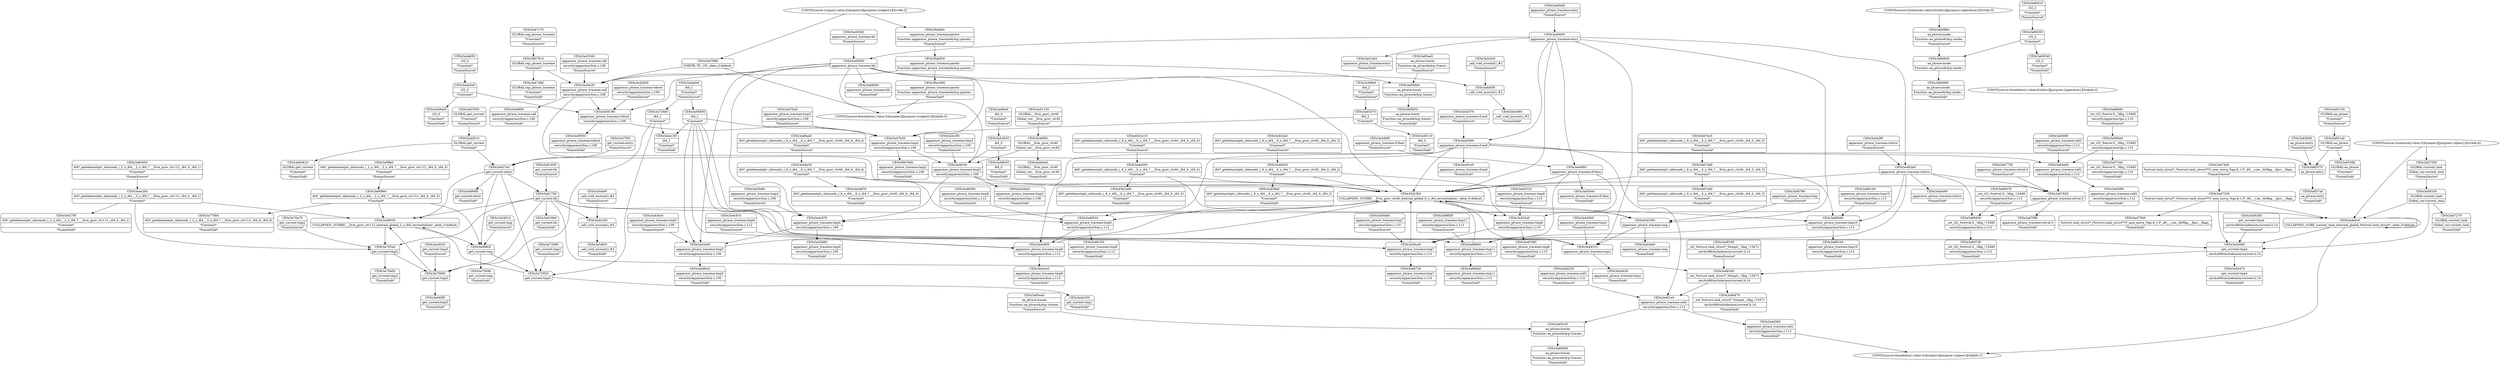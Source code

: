 digraph {
	CE0x3a47d80 [shape=record,shape=Mrecord,label="{CE0x3a47d80|GLOBAL:cap_ptrace_traceme|*Constant*|*SummSink*}"]
	CE0x3a66060 [shape=record,shape=Mrecord,label="{CE0x3a66060|aa_ptrace:tracee|Function::aa_ptrace&Arg::tracee::|*SummSink*}"]
	CE0x3a4a500 [shape=record,shape=Mrecord,label="{CE0x3a4a500|i64*_getelementptr_inbounds_(_6_x_i64_,_6_x_i64_*___llvm_gcov_ctr40,_i64_0,_i64_0)|*Constant*}"]
	CE0x3a70b60 [shape=record,shape=Mrecord,label="{CE0x3a70b60|get_current:tmp3}"]
	CE0x3a4c910 [shape=record,shape=Mrecord,label="{CE0x3a4c910|apparmor_ptrace_traceme:tmp9|security/apparmor/lsm.c,112|*SummSource*}"]
	CE0x3a47200 [shape=record,shape=Mrecord,label="{CE0x3a47200|GLOBAL:current_task|Global_var:current_task|*SummSource*}"]
	CE0x3a49550 [shape=record,shape=Mrecord,label="{CE0x3a49550|apparmor_ptrace_traceme:tobool|security/apparmor/lsm.c,109|*SummSink*}"]
	CE0x3a66840 [shape=record,shape=Mrecord,label="{CE0x3a66840|aa_ptrace:mode|Function::aa_ptrace&Arg::mode::}"]
	CE0x3a67750 [shape=record,shape=Mrecord,label="{CE0x3a67750|apparmor_ptrace_traceme:retval.0|*SummSource*}"]
	CE0x38b7910 [shape=record,shape=Mrecord,label="{CE0x38b7910|GLOBAL:cap_ptrace_traceme|*Constant*}"]
	CE0x3a4d250 [shape=record,shape=Mrecord,label="{CE0x3a4d250|apparmor_ptrace_traceme:call1|security/apparmor/lsm.c,112|*SummSource*}"]
	CE0x3a72840 [shape=record,shape=Mrecord,label="{CE0x3a72840|get_current:tmp|*SummSink*}"]
	CE0x3a4a0e0 [shape=record,shape=Mrecord,label="{CE0x3a4a0e0|i64_1|*Constant*|*SummSource*}"]
	CE0x3a47f50 [shape=record,shape=Mrecord,label="{CE0x3a47f50|get_current:entry|*SummSource*}"]
	CE0x3a49930 [shape=record,shape=Mrecord,label="{CE0x3a49930|COLLAPSED:_GCMRE___llvm_gcov_ctr112_internal_global_2_x_i64_zeroinitializer:_elem_0:default:}"]
	CE0x3a690a0 [shape=record,shape=Mrecord,label="{CE0x3a690a0|apparmor_ptrace_traceme:tmp11|security/apparmor/lsm.c,113|*SummSink*}"]
	CE0x39abfe0 [shape=record,shape=Mrecord,label="{CE0x39abfe0|apparmor_ptrace_traceme:parent|Function::apparmor_ptrace_traceme&Arg::parent::|*SummSource*}"]
	CE0x3a4a3f0 [shape=record,shape=Mrecord,label="{CE0x3a4a3f0|apparmor_ptrace_traceme:return|*SummSource*}"]
	CE0x3a3cc80 [shape=record,shape=Mrecord,label="{CE0x3a3cc80|apparmor_ptrace_traceme:tmp3|security/apparmor/lsm.c,109|*SummSource*}"]
	CE0x3a658b0 [shape=record,shape=Mrecord,label="{CE0x3a658b0|aa_ptrace:tracer|Function::aa_ptrace&Arg::tracer::}"]
	CE0x3a666e0 [shape=record,shape=Mrecord,label="{CE0x3a666e0|_ret_i32_%error.0,_!dbg_!15485|security/apparmor/ipc.c,110}"]
	CE0x3a441b0 [shape=record,shape=Mrecord,label="{CE0x3a441b0|_call_void_mcount()_#2}"]
	CE0x3a47270 [shape=record,shape=Mrecord,label="{CE0x3a47270|GLOBAL:current_task|Global_var:current_task|*SummSink*}"]
	CE0x3a432a0 [shape=record,shape=Mrecord,label="{CE0x3a432a0|i64*_getelementptr_inbounds_(_6_x_i64_,_6_x_i64_*___llvm_gcov_ctr40,_i64_0,_i64_3)|*Constant*|*SummSource*}"]
	CE0x3a48190 [shape=record,shape=Mrecord,label="{CE0x3a48190|_ret_%struct.task_struct*_%tmp4,_!dbg_!15471|./arch/x86/include/asm/current.h,14|*SummSource*}"]
	CE0x45d1f40 [shape=record,shape=Mrecord,label="{CE0x45d1f40|apparmor_ptrace_traceme:tmp}"]
	CE0x3a43c60 [shape=record,shape=Mrecord,label="{CE0x3a43c60|apparmor_ptrace_traceme:tmp5|security/apparmor/lsm.c,109}"]
	CE0x3a44870 [shape=record,shape=Mrecord,label="{CE0x3a44870|i64*_getelementptr_inbounds_(_6_x_i64_,_6_x_i64_*___llvm_gcov_ctr40,_i64_0,_i64_4)|*Constant*|*SummSink*}"]
	CE0x3a4a150 [shape=record,shape=Mrecord,label="{CE0x3a4a150|i64_1|*Constant*|*SummSink*}"]
	CE0x3a40ed0 [shape=record,shape=Mrecord,label="{CE0x3a40ed0|apparmor_ptrace_traceme:entry|*SummSource*}"]
	CE0x3a668b0 [shape=record,shape=Mrecord,label="{CE0x3a668b0|aa_ptrace:mode|Function::aa_ptrace&Arg::mode::|*SummSource*}"]
	CE0x3a705a0 [shape=record,shape=Mrecord,label="{CE0x3a705a0|get_current:tmp2}"]
	CE0x3a46020 [shape=record,shape=Mrecord,label="{CE0x3a46020|apparmor_ptrace_traceme:tmp8|security/apparmor/lsm.c,112}"]
	CE0x3a69960 [shape=record,shape=Mrecord,label="{CE0x3a69960|i64*_getelementptr_inbounds_(_2_x_i64_,_2_x_i64_*___llvm_gcov_ctr112,_i64_0,_i64_0)|*Constant*}"]
	CE0x3a68f30 [shape=record,shape=Mrecord,label="{CE0x3a68f30|apparmor_ptrace_traceme:tmp11|security/apparmor/lsm.c,113|*SummSource*}"]
	CE0x3a483d0 [shape=record,shape=Mrecord,label="{CE0x3a483d0|_ret_%struct.task_struct*_%tmp4,_!dbg_!15471|./arch/x86/include/asm/current.h,14}"]
	CE0x3a64fd0 [shape=record,shape=Mrecord,label="{CE0x3a64fd0|apparmor_ptrace_traceme:call2|security/apparmor/lsm.c,112|*SummSource*}"]
	CE0x38b76d0 [shape=record,shape=Mrecord,label="{CE0x38b76d0|apparmor_ptrace_traceme:tmp2|security/apparmor/lsm.c,109|*SummSink*}"]
	CE0x3a452a0 [shape=record,shape=Mrecord,label="{CE0x3a452a0|apparmor_ptrace_traceme:tmp6|security/apparmor/lsm.c,110}"]
	CE0x3a4cac0 [shape=record,shape=Mrecord,label="{CE0x3a4cac0|apparmor_ptrace_traceme:tmp9|security/apparmor/lsm.c,112|*SummSink*}"]
	CE0x3a48bc0 [shape=record,shape=Mrecord,label="{CE0x3a48bc0|apparmor_ptrace_traceme:tmp5|security/apparmor/lsm.c,109|*SummSink*}"]
	CE0x3a4a650 [shape=record,shape=Mrecord,label="{CE0x3a4a650|i32_0|*Constant*|*SummSource*}"]
	CE0x3a48fe0 [shape=record,shape=Mrecord,label="{CE0x3a48fe0|i64_2|*Constant*|*SummSource*}"]
	CE0x3a5ffa0 [shape=record,shape=Mrecord,label="{CE0x3a5ffa0|i64*_getelementptr_inbounds_(_2_x_i64_,_2_x_i64_*___llvm_gcov_ctr112,_i64_0,_i64_0)|*Constant*|*SummSource*}"]
	CE0x3a58830 [shape=record,shape=Mrecord,label="{CE0x3a58830|i64_1|*Constant*}"]
	CE0x45d1fb0 [shape=record,shape=Mrecord,label="{CE0x45d1fb0|COLLAPSED:_GCMRE___llvm_gcov_ctr40_internal_global_6_x_i64_zeroinitializer:_elem_0:default:}"]
	"CONST[source:2(external),value:2(dynamic)][purpose:{object}][SrcIdx:4]"
	CE0x3a44f60 [shape=record,shape=Mrecord,label="{CE0x3a44f60|apparmor_ptrace_traceme:if.then}"]
	CE0x3a54910 [shape=record,shape=Mrecord,label="{CE0x3a54910|get_current:tmp|*SummSource*}"]
	CE0x3a459a0 [shape=record,shape=Mrecord,label="{CE0x3a459a0|i64*_getelementptr_inbounds_(_6_x_i64_,_6_x_i64_*___llvm_gcov_ctr40,_i64_0,_i64_3)|*Constant*|*SummSink*}"]
	CE0x3a680d0 [shape=record,shape=Mrecord,label="{CE0x3a680d0|apparmor_ptrace_traceme:tmp10|security/apparmor/lsm.c,113}"]
	CE0x39ac080 [shape=record,shape=Mrecord,label="{CE0x39ac080|apparmor_ptrace_traceme:parent|Function::apparmor_ptrace_traceme&Arg::parent::|*SummSink*}"]
	CE0x3a3cbe0 [shape=record,shape=Mrecord,label="{CE0x3a3cbe0|apparmor_ptrace_traceme:tmp3|security/apparmor/lsm.c,109|*SummSink*}"]
	CE0x3a4a490 [shape=record,shape=Mrecord,label="{CE0x3a4a490|apparmor_ptrace_traceme:return|*SummSink*}"]
	CE0x3a474d0 [shape=record,shape=Mrecord,label="{CE0x3a474d0|%struct.task_struct*_(%struct.task_struct**)*_asm_movq_%gs:$_1:P_,$0_,_r,im,_dirflag_,_fpsr_,_flags_|*SummSource*}"]
	CE0x3a51150 [shape=record,shape=Mrecord,label="{CE0x3a51150|GLOBAL:__llvm_gcov_ctr40|Global_var:__llvm_gcov_ctr40|*SummSource*}"]
	CE0x3a44fd0 [shape=record,shape=Mrecord,label="{CE0x3a44fd0|apparmor_ptrace_traceme:if.then|*SummSource*}"]
	CE0x3a56190 [shape=record,shape=Mrecord,label="{CE0x3a56190|apparmor_ptrace_traceme:tobool|security/apparmor/lsm.c,109}"]
	CE0x3a42070 [shape=record,shape=Mrecord,label="{CE0x3a42070|apparmor_ptrace_traceme:if.end|*SummSource*}"]
	CE0x3a41dc0 [shape=record,shape=Mrecord,label="{CE0x3a41dc0|apparmor_ptrace_traceme:entry|*SummSink*}"]
	CE0x3a44de0 [shape=record,shape=Mrecord,label="{CE0x3a44de0|apparmor_ptrace_traceme:tmp|*SummSink*}"]
	CE0x45d1e10 [shape=record,shape=Mrecord,label="{CE0x45d1e10|i64*_getelementptr_inbounds_(_6_x_i64_,_6_x_i64_*___llvm_gcov_ctr40,_i64_0,_i64_0)|*Constant*|*SummSource*}"]
	CE0x3a42820 [shape=record,shape=Mrecord,label="{CE0x3a42820|i64_0|*Constant*}"]
	CE0x3a63610 [shape=record,shape=Mrecord,label="{CE0x3a63610|GLOBAL:get_current|*Constant*|*SummSink*}"]
	CE0x3a673a0 [shape=record,shape=Mrecord,label="{CE0x3a673a0|_ret_i32_%error.0,_!dbg_!15485|security/apparmor/ipc.c,110|*SummSink*}"]
	CE0x3a4ef30 [shape=record,shape=Mrecord,label="{CE0x3a4ef30|_call_void_mcount()_#2}"]
	CE0x3a778b0 [shape=record,shape=Mrecord,label="{CE0x3a778b0|i64*_getelementptr_inbounds_(_2_x_i64_,_2_x_i64_*___llvm_gcov_ctr112,_i64_0,_i64_0)|*Constant*|*SummSink*}"]
	CE0x3a62650 [shape=record,shape=Mrecord,label="{CE0x3a62650|i64*_getelementptr_inbounds_(_2_x_i64_,_2_x_i64_*___llvm_gcov_ctr112,_i64_0,_i64_1)|*Constant*|*SummSource*}"]
	CE0x3a5e060 [shape=record,shape=Mrecord,label="{CE0x3a5e060|get_current:tmp4|./arch/x86/include/asm/current.h,14}"]
	"CONST[source:1(input),value:2(dynamic)][purpose:{subject}][SrcIdx:2]"
	CE0x3a44020 [shape=record,shape=Mrecord,label="{CE0x3a44020|get_current:tmp3|*SummSource*}"]
	CE0x3a65c20 [shape=record,shape=Mrecord,label="{CE0x3a65c20|aa_ptrace:tracee|Function::aa_ptrace&Arg::tracee::}"]
	CE0x3a443b0 [shape=record,shape=Mrecord,label="{CE0x3a443b0|apparmor_ptrace_traceme:tmp1|*SummSource*}"]
	CE0x3a728b0 [shape=record,shape=Mrecord,label="{CE0x3a728b0|i64_1|*Constant*}"]
	CE0x3a49400 [shape=record,shape=Mrecord,label="{CE0x3a49400|apparmor_ptrace_traceme:bb|*SummSink*}"]
	CE0x3a403d0 [shape=record,shape=Mrecord,label="{CE0x3a403d0|apparmor_ptrace_traceme:bb|*SummSource*}"]
	CE0x3a4e2b0 [shape=record,shape=Mrecord,label="{CE0x3a4e2b0|i64*_getelementptr_inbounds_(_2_x_i64_,_2_x_i64_*___llvm_gcov_ctr112,_i64_0,_i64_1)|*Constant*}"]
	CE0x3a5dfc0 [shape=record,shape=Mrecord,label="{CE0x3a5dfc0|_call_void_mcount()_#2|*SummSink*}"]
	CE0x3a58790 [shape=record,shape=Mrecord,label="{CE0x3a58790|apparmor_ptrace_traceme:tmp|*SummSource*}"]
	CE0x3a678f0 [shape=record,shape=Mrecord,label="{CE0x3a678f0|apparmor_ptrace_traceme:retval.0|*SummSink*}"]
	CE0x3a66540 [shape=record,shape=Mrecord,label="{CE0x3a66540|i32_2|*Constant*|*SummSink*}"]
	CE0x3a4a5e0 [shape=record,shape=Mrecord,label="{CE0x3a4a5e0|i32_0|*Constant*}"]
	CE0x3a46ee0 [shape=record,shape=Mrecord,label="{CE0x3a46ee0|GLOBAL:__llvm_gcov_ctr40|Global_var:__llvm_gcov_ctr40|*SummSink*}"]
	CE0x3a64eb0 [shape=record,shape=Mrecord,label="{CE0x3a64eb0|apparmor_ptrace_traceme:call2|security/apparmor/lsm.c,112}"]
	CE0x3a66200 [shape=record,shape=Mrecord,label="{CE0x3a66200|i32_2|*Constant*}"]
	CE0x3a3de30 [shape=record,shape=Mrecord,label="{CE0x3a3de30|apparmor_ptrace_traceme:call|security/apparmor/lsm.c,108}"]
	CE0x3a61700 [shape=record,shape=Mrecord,label="{CE0x3a61700|get_current:bb}"]
	CE0x3a42960 [shape=record,shape=Mrecord,label="{CE0x3a42960|apparmor_ptrace_traceme:tmp4|security/apparmor/lsm.c,109|*SummSink*}"]
	CE0x3a4e350 [shape=record,shape=Mrecord,label="{CE0x3a4e350|get_current:tmp1|*SummSink*}"]
	CE0x3a67bc0 [shape=record,shape=Mrecord,label="{CE0x3a67bc0|i64*_getelementptr_inbounds_(_6_x_i64_,_6_x_i64_*___llvm_gcov_ctr40,_i64_0,_i64_5)|*Constant*|*SummSource*}"]
	"CONST[source:0(mediator),value:0(static)][purpose:{operation}][SnkIdx:2]"
	CE0x3a69470 [shape=record,shape=Mrecord,label="{CE0x3a69470|_ret_i32_%retval.0,_!dbg_!15480|security/apparmor/lsm.c,113|*SummSource*}"]
	CE0x3a49110 [shape=record,shape=Mrecord,label="{CE0x3a49110|i64_2|*Constant*|*SummSink*}"]
	"CONST[source:0(mediator),value:2(dynamic)][purpose:{object}][SnkIdx:1]"
	CE0x3a48720 [shape=record,shape=Mrecord,label="{CE0x3a48720|apparmor_ptrace_traceme:tmp7|security/apparmor/lsm.c,110|*SummSink*}"]
	CE0x3a65b50 [shape=record,shape=Mrecord,label="{CE0x3a65b50|aa_ptrace:tracer|Function::aa_ptrace&Arg::tracer::|*SummSink*}"]
	CE0x3a68660 [shape=record,shape=Mrecord,label="{CE0x3a68660|apparmor_ptrace_traceme:tmp11|security/apparmor/lsm.c,113}"]
	CE0x3a40e00 [shape=record,shape=Mrecord,label="{CE0x3a40e00|apparmor_ptrace_traceme:entry}"]
	CE0x3a46f50 [shape=record,shape=Mrecord,label="{CE0x3a46f50|GLOBAL:__llvm_gcov_ctr40|Global_var:__llvm_gcov_ctr40}"]
	CE0x3a56530 [shape=record,shape=Mrecord,label="{CE0x3a56530|GLOBAL:current_task|Global_var:current_task}"]
	CE0x3a491e0 [shape=record,shape=Mrecord,label="{CE0x3a491e0|apparmor_ptrace_traceme:if.end|*SummSink*}"]
	CE0x3a69400 [shape=record,shape=Mrecord,label="{CE0x3a69400|_ret_i32_%retval.0,_!dbg_!15480|security/apparmor/lsm.c,113}"]
	CE0x3a697d0 [shape=record,shape=Mrecord,label="{CE0x3a697d0|_ret_i32_%retval.0,_!dbg_!15480|security/apparmor/lsm.c,113|*SummSink*}"]
	CE0x3a43480 [shape=record,shape=Mrecord,label="{CE0x3a43480|_call_void_mcount()_#2|*SummSink*}"]
	CE0x3a440f0 [shape=record,shape=Mrecord,label="{CE0x3a440f0|get_current:tmp3|*SummSink*}"]
	CE0x3a45310 [shape=record,shape=Mrecord,label="{CE0x3a45310|apparmor_ptrace_traceme:tmp6|security/apparmor/lsm.c,110|*SummSource*}"]
	CE0x3a64f60 [shape=record,shape=Mrecord,label="{CE0x3a64f60|apparmor_ptrace_traceme:call2|security/apparmor/lsm.c,112|*SummSink*}"]
	CE0x3a47880 [shape=record,shape=Mrecord,label="{CE0x3a47880|VOIDTB_TE:_CE:_elem_0:default:}"]
	CE0x3a657a0 [shape=record,shape=Mrecord,label="{CE0x3a657a0|aa_ptrace:entry|*SummSink*}"]
	CE0x3a674d0 [shape=record,shape=Mrecord,label="{CE0x3a674d0|i64*_getelementptr_inbounds_(_6_x_i64_,_6_x_i64_*___llvm_gcov_ctr40,_i64_0,_i64_5)|*Constant*}"]
	CE0x3a681b0 [shape=record,shape=Mrecord,label="{CE0x3a681b0|apparmor_ptrace_traceme:tmp10|security/apparmor/lsm.c,113|*SummSink*}"]
	CE0x3a46100 [shape=record,shape=Mrecord,label="{CE0x3a46100|apparmor_ptrace_traceme:tmp8|security/apparmor/lsm.c,112|*SummSink*}"]
	CE0x3a49390 [shape=record,shape=Mrecord,label="{CE0x3a49390|apparmor_ptrace_traceme:bb}"]
	CE0x3a653d0 [shape=record,shape=Mrecord,label="{CE0x3a653d0|GLOBAL:aa_ptrace|*Constant*|*SummSink*}"]
	CE0x3a67620 [shape=record,shape=Mrecord,label="{CE0x3a67620|apparmor_ptrace_traceme:retval.0}"]
	CE0x3a48d30 [shape=record,shape=Mrecord,label="{CE0x3a48d30|i64*_getelementptr_inbounds_(_6_x_i64_,_6_x_i64_*___llvm_gcov_ctr40,_i64_0,_i64_3)|*Constant*}"]
	CE0x3a46090 [shape=record,shape=Mrecord,label="{CE0x3a46090|apparmor_ptrace_traceme:tmp8|security/apparmor/lsm.c,112|*SummSource*}"]
	CE0x3a66b80 [shape=record,shape=Mrecord,label="{CE0x3a66b80|_ret_i32_%error.0,_!dbg_!15485|security/apparmor/ipc.c,110|*SummSource*}"]
	CE0x3a468f0 [shape=record,shape=Mrecord,label="{CE0x3a468f0|apparmor_ptrace_traceme:call|security/apparmor/lsm.c,108|*SummSink*}"]
	"CONST[source:2(external),value:0(static)][purpose:{operation}][SrcIdx:3]"
	CE0x3a46620 [shape=record,shape=Mrecord,label="{CE0x3a46620|i64_0|*Constant*|*SummSink*}"]
	CE0x3a651a0 [shape=record,shape=Mrecord,label="{CE0x3a651a0|GLOBAL:aa_ptrace|*Constant*}"]
	CE0x3a4d1e0 [shape=record,shape=Mrecord,label="{CE0x3a4d1e0|apparmor_ptrace_traceme:call1|security/apparmor/lsm.c,112}"]
	CE0x3a72920 [shape=record,shape=Mrecord,label="{CE0x3a72920|get_current:tmp1}"]
	CE0x3a50ca0 [shape=record,shape=Mrecord,label="{CE0x3a50ca0|apparmor_ptrace_traceme:tmp7|security/apparmor/lsm.c,110}"]
	CE0x3a563d0 [shape=record,shape=Mrecord,label="{CE0x3a563d0|get_current:tmp4|./arch/x86/include/asm/current.h,14|*SummSource*}"]
	CE0x3a47330 [shape=record,shape=Mrecord,label="{CE0x3a47330|%struct.task_struct*_(%struct.task_struct**)*_asm_movq_%gs:$_1:P_,$0_,_r,im,_dirflag_,_fpsr_,_flags_}"]
	CE0x3a47b30 [shape=record,shape=Mrecord,label="{CE0x3a47b30|apparmor_ptrace_traceme:tmp2|security/apparmor/lsm.c,109}"]
	CE0x3a61830 [shape=record,shape=Mrecord,label="{CE0x3a61830|get_current:bb|*SummSource*}"]
	CE0x3a45380 [shape=record,shape=Mrecord,label="{CE0x3a45380|apparmor_ptrace_traceme:tmp6|security/apparmor/lsm.c,110|*SummSink*}"]
	CE0x3a65570 [shape=record,shape=Mrecord,label="{CE0x3a65570|aa_ptrace:entry}"]
	CE0x3a619b0 [shape=record,shape=Mrecord,label="{CE0x3a619b0|get_current:bb|*SummSink*}"]
	CE0x3a4d360 [shape=record,shape=Mrecord,label="{CE0x3a4d360|apparmor_ptrace_traceme:call1|security/apparmor/lsm.c,112|*SummSink*}"]
	CE0x3a4fae0 [shape=record,shape=Mrecord,label="{CE0x3a4fae0|i64_0|*Constant*|*SummSource*}"]
	CE0x3a4c800 [shape=record,shape=Mrecord,label="{CE0x3a4c800|apparmor_ptrace_traceme:tmp9|security/apparmor/lsm.c,112}"]
	CE0x3a50db0 [shape=record,shape=Mrecord,label="{CE0x3a50db0|apparmor_ptrace_traceme:tmp7|security/apparmor/lsm.c,110|*SummSource*}"]
	CE0x3a70a70 [shape=record,shape=Mrecord,label="{CE0x3a70a70|get_current:tmp2|*SummSource*}"]
	CE0x3a70a00 [shape=record,shape=Mrecord,label="{CE0x3a70a00|get_current:tmp2|*SummSink*}"]
	CE0x3a47c70 [shape=record,shape=Mrecord,label="{CE0x3a47c70|GLOBAL:cap_ptrace_traceme|*Constant*|*SummSource*}"]
	CE0x3a67e60 [shape=record,shape=Mrecord,label="{CE0x3a67e60|i64*_getelementptr_inbounds_(_6_x_i64_,_6_x_i64_*___llvm_gcov_ctr40,_i64_0,_i64_5)|*Constant*|*SummSink*}"]
	CE0x3a5def0 [shape=record,shape=Mrecord,label="{CE0x3a5def0|_call_void_mcount()_#2|*SummSource*}"]
	CE0x3a4fc00 [shape=record,shape=Mrecord,label="{CE0x3a4fc00|apparmor_ptrace_traceme:tmp3|security/apparmor/lsm.c,109}"]
	CE0x3a48470 [shape=record,shape=Mrecord,label="{CE0x3a48470|_ret_%struct.task_struct*_%tmp4,_!dbg_!15471|./arch/x86/include/asm/current.h,14|*SummSink*}"]
	CE0x3a66410 [shape=record,shape=Mrecord,label="{CE0x3a66410|i32_2|*Constant*|*SummSource*}"]
	CE0x3a45040 [shape=record,shape=Mrecord,label="{CE0x3a45040|apparmor_ptrace_traceme:if.then|*SummSink*}"]
	CE0x39abf30 [shape=record,shape=Mrecord,label="{CE0x39abf30|apparmor_ptrace_traceme:parent|Function::apparmor_ptrace_traceme&Arg::parent::}"]
	CE0x3a68140 [shape=record,shape=Mrecord,label="{CE0x3a68140|apparmor_ptrace_traceme:tmp10|security/apparmor/lsm.c,113|*SummSource*}"]
	CE0x3a47560 [shape=record,shape=Mrecord,label="{CE0x3a47560|%struct.task_struct*_(%struct.task_struct**)*_asm_movq_%gs:$_1:P_,$0_,_r,im,_dirflag_,_fpsr_,_flags_|*SummSink*}"]
	CE0x3a3cdc0 [shape=record,shape=Mrecord,label="{CE0x3a3cdc0|_call_void_mcount()_#2|*SummSource*}"]
	CE0x3a44450 [shape=record,shape=Mrecord,label="{CE0x3a44450|apparmor_ptrace_traceme:tmp1|*SummSink*}"]
	CE0x3a45d70 [shape=record,shape=Mrecord,label="{CE0x3a45d70|i64_2|*Constant*}"]
	CE0x3a47ba0 [shape=record,shape=Mrecord,label="{CE0x3a47ba0|apparmor_ptrace_traceme:tmp2|security/apparmor/lsm.c,109|*SummSource*}"]
	CE0x3a48080 [shape=record,shape=Mrecord,label="{CE0x3a48080|get_current:entry|*SummSink*}"]
	CE0x3a494e0 [shape=record,shape=Mrecord,label="{CE0x3a494e0|i32_0|*Constant*|*SummSink*}"]
	CE0x3a65ea0 [shape=record,shape=Mrecord,label="{CE0x3a65ea0|aa_ptrace:tracee|Function::aa_ptrace&Arg::tracee::|*SummSource*}"]
	CE0x3a72990 [shape=record,shape=Mrecord,label="{CE0x3a72990|get_current:tmp1|*SummSource*}"]
	CE0x3a65130 [shape=record,shape=Mrecord,label="{CE0x3a65130|GLOBAL:aa_ptrace|*Constant*|*SummSource*}"]
	CE0x3a4c670 [shape=record,shape=Mrecord,label="{CE0x3a4c670|apparmor_ptrace_traceme:tmp4|security/apparmor/lsm.c,109}"]
	CE0x3a637e0 [shape=record,shape=Mrecord,label="{CE0x3a637e0|get_current:entry}"]
	CE0x3a63550 [shape=record,shape=Mrecord,label="{CE0x3a63550|GLOBAL:get_current|*Constant*|*SummSource*}"]
	CE0x3a656d0 [shape=record,shape=Mrecord,label="{CE0x3a656d0|aa_ptrace:entry|*SummSource*}"]
	CE0x3a66980 [shape=record,shape=Mrecord,label="{CE0x3a66980|aa_ptrace:mode|Function::aa_ptrace&Arg::mode::|*SummSink*}"]
	CE0x3a627f0 [shape=record,shape=Mrecord,label="{CE0x3a627f0|i64*_getelementptr_inbounds_(_2_x_i64_,_2_x_i64_*___llvm_gcov_ctr112,_i64_0,_i64_1)|*Constant*|*SummSink*}"]
	CE0x3a492a0 [shape=record,shape=Mrecord,label="{CE0x3a492a0|apparmor_ptrace_traceme:return}"]
	CE0x3a48aa0 [shape=record,shape=Mrecord,label="{CE0x3a48aa0|i64*_getelementptr_inbounds_(_6_x_i64_,_6_x_i64_*___llvm_gcov_ctr40,_i64_0,_i64_4)|*Constant*|*SummSource*}"]
	CE0x3a498c0 [shape=record,shape=Mrecord,label="{CE0x3a498c0|get_current:tmp}"]
	CE0x3a56470 [shape=record,shape=Mrecord,label="{CE0x3a56470|get_current:tmp4|./arch/x86/include/asm/current.h,14|*SummSink*}"]
	CE0x3a43b80 [shape=record,shape=Mrecord,label="{CE0x3a43b80|apparmor_ptrace_traceme:tmp4|security/apparmor/lsm.c,109|*SummSource*}"]
	CE0x3a65ae0 [shape=record,shape=Mrecord,label="{CE0x3a65ae0|aa_ptrace:tracer|Function::aa_ptrace&Arg::tracer::|*SummSource*}"]
	CE0x45d1ed0 [shape=record,shape=Mrecord,label="{CE0x45d1ed0|i64*_getelementptr_inbounds_(_6_x_i64_,_6_x_i64_*___llvm_gcov_ctr40,_i64_0,_i64_0)|*Constant*|*SummSink*}"]
	CE0x3a44310 [shape=record,shape=Mrecord,label="{CE0x3a44310|apparmor_ptrace_traceme:tmp1}"]
	CE0x3a43540 [shape=record,shape=Mrecord,label="{CE0x3a43540|apparmor_ptrace_traceme:call|security/apparmor/lsm.c,108|*SummSource*}"]
	CE0x3a48a30 [shape=record,shape=Mrecord,label="{CE0x3a48a30|i64*_getelementptr_inbounds_(_6_x_i64_,_6_x_i64_*___llvm_gcov_ctr40,_i64_0,_i64_4)|*Constant*}"]
	CE0x3a4d510 [shape=record,shape=Mrecord,label="{CE0x3a4d510|GLOBAL:get_current|*Constant*}"]
	CE0x3a4e6c0 [shape=record,shape=Mrecord,label="{CE0x3a4e6c0|COLLAPSED:_GCRE_current_task_external_global_%struct.task_struct*:_elem_0:default:}"]
	CE0x3a42000 [shape=record,shape=Mrecord,label="{CE0x3a42000|apparmor_ptrace_traceme:if.end}"]
	CE0x3a43dc0 [shape=record,shape=Mrecord,label="{CE0x3a43dc0|apparmor_ptrace_traceme:tmp5|security/apparmor/lsm.c,109|*SummSource*}"]
	"CONST[source:0(mediator),value:2(dynamic)][purpose:{subject}][SnkIdx:0]"
	CE0x3a42b00 [shape=record,shape=Mrecord,label="{CE0x3a42b00|apparmor_ptrace_traceme:tobool|security/apparmor/lsm.c,109|*SummSource*}"]
	CE0x3a61700 -> CE0x3a5e060
	CE0x3a48aa0 -> CE0x3a48a30
	CE0x3a498c0 -> CE0x3a72920
	CE0x3a4a3f0 -> CE0x3a492a0
	CE0x3a674d0 -> CE0x45d1fb0
	"CONST[source:2(external),value:2(dynamic)][purpose:{object}][SrcIdx:4]" -> CE0x3a47200
	CE0x3a43c60 -> CE0x3a48bc0
	CE0x3a42000 -> CE0x3a4c800
	CE0x3a66200 -> CE0x3a66840
	CE0x3a47330 -> CE0x3a4e6c0
	CE0x45d1fb0 -> CE0x3a452a0
	CE0x3a44fd0 -> CE0x3a44f60
	CE0x3a44310 -> CE0x45d1fb0
	CE0x3a67bc0 -> CE0x3a674d0
	CE0x45d1fb0 -> CE0x3a46020
	CE0x3a50ca0 -> CE0x3a48720
	CE0x3a66410 -> CE0x3a66200
	CE0x3a666e0 -> CE0x3a64eb0
	CE0x3a728b0 -> CE0x3a4a150
	CE0x3a62650 -> CE0x3a4e2b0
	"CONST[source:2(external),value:2(dynamic)][purpose:{object}][SrcIdx:4]" -> CE0x3a4e6c0
	CE0x3a666e0 -> CE0x3a673a0
	CE0x3a3cc80 -> CE0x3a4fc00
	CE0x45d1e10 -> CE0x3a4a500
	CE0x3a46090 -> CE0x3a46020
	CE0x3a44f60 -> CE0x3a452a0
	CE0x3a49390 -> CE0x3a4ef30
	CE0x3a43b80 -> CE0x3a4c670
	CE0x3a47880 -> "CONST[source:0(mediator),value:2(dynamic)][purpose:{subject}][SnkIdx:0]"
	CE0x3a64eb0 -> CE0x3a67620
	CE0x3a48a30 -> CE0x3a44870
	CE0x3a658b0 -> CE0x3a65b50
	CE0x3a40e00 -> CE0x45d1fb0
	CE0x3a637e0 -> CE0x3a61700
	CE0x3a3de30 -> CE0x3a56190
	CE0x3a728b0 -> CE0x3a70b60
	CE0x3a432a0 -> CE0x3a48d30
	CE0x3a637e0 -> CE0x3a72920
	CE0x3a4fc00 -> CE0x3a4c670
	CE0x3a40e00 -> CE0x3a44310
	CE0x3a45d70 -> CE0x3a49110
	CE0x3a49390 -> CE0x3a4fc00
	CE0x3a61700 -> CE0x3a49930
	CE0x3a43c60 -> CE0x45d1fb0
	CE0x3a42000 -> CE0x3a65570
	CE0x3a4d1e0 -> CE0x3a4d360
	CE0x3a63550 -> CE0x3a4d510
	CE0x3a50ca0 -> CE0x45d1fb0
	CE0x3a4d1e0 -> CE0x3a65c20
	CE0x3a4e2b0 -> CE0x3a705a0
	CE0x3a58830 -> CE0x3a47b30
	CE0x3a47b30 -> CE0x3a4fc00
	CE0x3a45310 -> CE0x3a452a0
	CE0x3a69960 -> CE0x3a778b0
	CE0x3a49390 -> CE0x3a49400
	CE0x3a4c800 -> CE0x45d1fb0
	CE0x39ac080 -> "CONST[source:0(mediator),value:2(dynamic)][purpose:{subject}][SnkIdx:0]"
	CE0x3a492a0 -> CE0x3a680d0
	CE0x3a40ed0 -> CE0x3a40e00
	CE0x3a70b60 -> CE0x3a49930
	CE0x3a58830 -> CE0x3a4a150
	CE0x3a5e060 -> CE0x3a56470
	CE0x3a69960 -> CE0x3a49930
	CE0x3a668b0 -> CE0x3a66840
	CE0x3a42000 -> CE0x3a64eb0
	CE0x3a4a5e0 -> CE0x3a56190
	CE0x3a61700 -> CE0x3a441b0
	CE0x3a47ba0 -> CE0x3a47b30
	CE0x3a42000 -> CE0x3a4d1e0
	CE0x3a56190 -> CE0x3a47b30
	CE0x3a46f50 -> CE0x3a4fc00
	CE0x3a48d30 -> CE0x3a452a0
	CE0x3a58830 -> CE0x3a44310
	CE0x3a4d360 -> "CONST[source:0(mediator),value:2(dynamic)][purpose:{object}][SnkIdx:1]"
	CE0x3a4a0e0 -> CE0x3a58830
	CE0x3a4a500 -> CE0x45d1ed0
	CE0x3a492a0 -> CE0x3a4a490
	CE0x3a69400 -> CE0x3a697d0
	CE0x3a42070 -> CE0x3a42000
	CE0x3a49390 -> CE0x3a4c670
	CE0x45d1f40 -> CE0x3a44de0
	CE0x3a483d0 -> CE0x3a48470
	CE0x39abf30 -> CE0x39ac080
	CE0x3a4a5e0 -> CE0x3a494e0
	CE0x3a42820 -> CE0x3a46620
	CE0x3a58830 -> CE0x3a43c60
	CE0x3a56190 -> CE0x3a49550
	CE0x3a44310 -> CE0x3a44450
	CE0x45d1fb0 -> CE0x45d1f40
	CE0x3a50db0 -> CE0x3a50ca0
	CE0x3a65130 -> CE0x3a651a0
	CE0x39abf30 -> CE0x3a658b0
	CE0x3a4a0e0 -> CE0x3a728b0
	CE0x3a56530 -> CE0x3a47270
	CE0x38b7910 -> CE0x3a3de30
	CE0x3a64eb0 -> CE0x3a64f60
	CE0x39abfe0 -> CE0x39abf30
	CE0x45d1fb0 -> CE0x3a680d0
	CE0x3a72990 -> CE0x3a72920
	CE0x3a4a650 -> CE0x3a4a5e0
	CE0x3a674d0 -> CE0x3a67e60
	CE0x3a42000 -> CE0x3a46020
	CE0x3a46020 -> CE0x3a46100
	CE0x3a651a0 -> CE0x3a65570
	CE0x3a3cdc0 -> CE0x3a4ef30
	CE0x3a49390 -> CE0x3a43c60
	CE0x3a680d0 -> CE0x3a68660
	CE0x3a46020 -> CE0x3a4c800
	CE0x3a40e00 -> CE0x3a44f60
	CE0x3a474d0 -> CE0x3a47330
	CE0x3a42000 -> CE0x3a491e0
	"CONST[source:1(input),value:2(dynamic)][purpose:{subject}][SrcIdx:2]" -> CE0x39abfe0
	CE0x3a67620 -> CE0x3a678f0
	CE0x3a68140 -> CE0x3a680d0
	CE0x3a680d0 -> CE0x3a681b0
	CE0x3a56530 -> CE0x3a5e060
	CE0x3a452a0 -> CE0x3a45380
	CE0x3a42b00 -> CE0x3a56190
	CE0x3a49930 -> CE0x3a705a0
	CE0x3a5e060 -> CE0x3a483d0
	CE0x3a4c670 -> CE0x3a42960
	CE0x3a42000 -> CE0x3a637e0
	CE0x3a4e6c0 -> CE0x3a4e6c0
	CE0x3a705a0 -> CE0x3a70a00
	CE0x3a656d0 -> CE0x3a65570
	CE0x3a4a500 -> CE0x45d1f40
	CE0x3a3de30 -> CE0x3a468f0
	CE0x3a69470 -> CE0x3a69400
	CE0x3a705a0 -> CE0x3a70b60
	CE0x3a58830 -> CE0x3a4c800
	CE0x3a66200 -> CE0x3a66540
	CE0x3a61700 -> CE0x3a4e6c0
	CE0x3a40e00 -> CE0x3a41dc0
	CE0x3a51150 -> CE0x3a46f50
	CE0x3a4e2b0 -> CE0x3a627f0
	CE0x3a44f60 -> CE0x45d1fb0
	CE0x3a58830 -> CE0x3a68660
	CE0x3a70a70 -> CE0x3a705a0
	CE0x3a637e0 -> CE0x3a498c0
	CE0x3a4e6c0 -> "CONST[source:0(mediator),value:2(dynamic)][purpose:{object}][SnkIdx:1]"
	CE0x3a70b60 -> CE0x3a440f0
	CE0x3a40e00 -> CE0x3a492a0
	CE0x3a48a30 -> CE0x3a46020
	CE0x3a40e00 -> CE0x45d1f40
	CE0x3a4fc00 -> CE0x45d1fb0
	CE0x3a492a0 -> CE0x3a69400
	CE0x3a66b80 -> CE0x3a666e0
	CE0x3a47880 -> CE0x3a3de30
	CE0x3a58790 -> CE0x45d1f40
	CE0x3a637e0 -> CE0x3a49930
	CE0x3a68f30 -> CE0x3a68660
	CE0x3a44f60 -> CE0x3a50ca0
	CE0x3a46f50 -> CE0x3a46ee0
	CE0x3a67750 -> CE0x3a67620
	CE0x3a4c910 -> CE0x3a4c800
	CE0x3a498c0 -> CE0x3a72840
	CE0x3a4c670 -> CE0x3a43c60
	CE0x3a637e0 -> CE0x3a48080
	CE0x3a61700 -> CE0x3a705a0
	CE0x3a49930 -> CE0x3a498c0
	CE0x3a68660 -> CE0x45d1fb0
	CE0x3a44f60 -> CE0x3a45040
	CE0x3a728b0 -> CE0x3a72920
	CE0x3a4e6c0 -> CE0x3a5e060
	CE0x3a66840 -> CE0x3a66980
	CE0x3a40e00 -> CE0x3a49390
	CE0x3a47f50 -> CE0x3a637e0
	CE0x3a47b30 -> CE0x38b76d0
	CE0x3a64fd0 -> CE0x3a64eb0
	CE0x3a4a500 -> CE0x45d1fb0
	CE0x3a72920 -> CE0x3a49930
	CE0x3a3de30 -> CE0x3a67620
	CE0x3a48d30 -> CE0x45d1fb0
	CE0x3a5ffa0 -> CE0x3a69960
	CE0x3a452a0 -> CE0x3a50ca0
	CE0x3a61830 -> CE0x3a61700
	CE0x3a54910 -> CE0x3a498c0
	CE0x3a492a0 -> CE0x3a68660
	CE0x3a47330 -> CE0x3a47560
	CE0x3a48190 -> CE0x3a483d0
	CE0x3a43dc0 -> CE0x3a43c60
	CE0x3a65c20 -> CE0x3a66060
	CE0x3a42820 -> CE0x3a4fc00
	CE0x3a61700 -> CE0x3a483d0
	CE0x3a48fe0 -> CE0x3a45d70
	CE0x3a49390 -> CE0x3a47b30
	CE0x3a67620 -> CE0x3a69400
	CE0x3a56530 -> CE0x3a4e6c0
	CE0x3a65ae0 -> CE0x3a658b0
	CE0x3a44020 -> CE0x3a70b60
	CE0x3a42000 -> CE0x45d1fb0
	CE0x38b7910 -> CE0x3a47d80
	CE0x3a65ea0 -> CE0x3a65c20
	CE0x3a492a0 -> CE0x3a67620
	CE0x3a66540 -> "CONST[source:0(mediator),value:0(static)][purpose:{operation}][SnkIdx:2]"
	CE0x3a483d0 -> CE0x3a4d1e0
	CE0x3a4fc00 -> CE0x3a3cbe0
	CE0x3a49390 -> CE0x45d1fb0
	"CONST[source:2(external),value:0(static)][purpose:{operation}][SrcIdx:3]" -> CE0x3a668b0
	CE0x3a43540 -> CE0x3a3de30
	CE0x3a4d250 -> CE0x3a4d1e0
	CE0x3a61700 -> CE0x3a619b0
	CE0x3a68660 -> CE0x3a690a0
	CE0x3a49390 -> CE0x3a56190
	CE0x3a674d0 -> CE0x3a680d0
	CE0x3a61700 -> CE0x3a70b60
	CE0x3a48d30 -> CE0x3a459a0
	CE0x45d1fb0 -> CE0x3a4c670
	CE0x3a65570 -> CE0x3a657a0
	CE0x3a4ef30 -> CE0x3a43480
	CE0x3a563d0 -> CE0x3a5e060
	CE0x3a492a0 -> CE0x45d1fb0
	CE0x45d1f40 -> CE0x3a44310
	CE0x3a4c800 -> CE0x3a4cac0
	CE0x3a441b0 -> CE0x3a5dfc0
	CE0x3a69960 -> CE0x3a498c0
	CE0x3a40e00 -> CE0x3a42000
	CE0x3a58830 -> CE0x3a50ca0
	CE0x3a49390 -> CE0x3a3de30
	CE0x3a47330 -> CE0x3a5e060
	CE0x3a47c70 -> CE0x38b7910
	CE0x3a403d0 -> CE0x3a49390
	CE0x3a443b0 -> CE0x3a44310
	CE0x3a4d510 -> CE0x3a637e0
	CE0x3a4e2b0 -> CE0x3a49930
	CE0x3a72920 -> CE0x3a4e350
	CE0x3a4d510 -> CE0x3a63610
	"CONST[source:1(input),value:2(dynamic)][purpose:{subject}][SrcIdx:2]" -> CE0x3a47880
	CE0x3a45d70 -> CE0x3a47b30
	CE0x3a47200 -> CE0x3a56530
	CE0x3a48a30 -> CE0x45d1fb0
	CE0x39abf30 -> CE0x3a3de30
	CE0x3a651a0 -> CE0x3a653d0
	CE0x3a4fae0 -> CE0x3a42820
	CE0x3a5def0 -> CE0x3a441b0
}